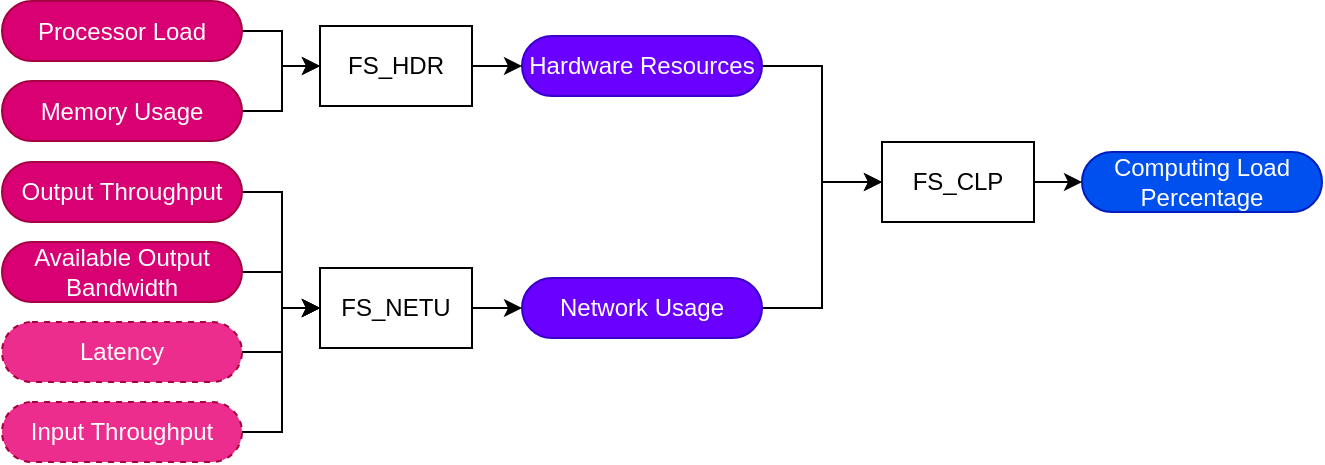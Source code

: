 <mxfile version="24.4.0" type="device">
  <diagram name="Page-1" id="k99TSKJfoNGT4C4ARBOw">
    <mxGraphModel dx="734" dy="473" grid="0" gridSize="10" guides="1" tooltips="1" connect="1" arrows="1" fold="1" page="1" pageScale="1" pageWidth="827" pageHeight="1169" math="0" shadow="0">
      <root>
        <mxCell id="0" />
        <mxCell id="1" parent="0" />
        <mxCell id="4F5iY0-6VZq2lURtkEXa-8" style="edgeStyle=orthogonalEdgeStyle;rounded=0;orthogonalLoop=1;jettySize=auto;html=1;entryX=0;entryY=0.5;entryDx=0;entryDy=0;" parent="1" source="CbytgTAqb2JmNf-wiuoh-1" target="4F5iY0-6VZq2lURtkEXa-3" edge="1">
          <mxGeometry relative="1" as="geometry" />
        </mxCell>
        <mxCell id="CbytgTAqb2JmNf-wiuoh-1" value="Processor Load" style="rounded=1;whiteSpace=wrap;html=1;fillColor=#d80073;fontColor=#ffffff;strokeColor=#A50040;arcSize=50;" parent="1" vertex="1">
          <mxGeometry x="140" y="267.5" width="120" height="30" as="geometry" />
        </mxCell>
        <mxCell id="4F5iY0-6VZq2lURtkEXa-9" style="edgeStyle=orthogonalEdgeStyle;rounded=0;orthogonalLoop=1;jettySize=auto;html=1;" parent="1" source="CbytgTAqb2JmNf-wiuoh-2" target="4F5iY0-6VZq2lURtkEXa-3" edge="1">
          <mxGeometry relative="1" as="geometry" />
        </mxCell>
        <mxCell id="CbytgTAqb2JmNf-wiuoh-2" value="Memory Usage" style="rounded=1;whiteSpace=wrap;html=1;fillColor=#d80073;fontColor=#ffffff;strokeColor=#A50040;arcSize=50;" parent="1" vertex="1">
          <mxGeometry x="140" y="307.5" width="120" height="30" as="geometry" />
        </mxCell>
        <mxCell id="4F5iY0-6VZq2lURtkEXa-14" style="edgeStyle=orthogonalEdgeStyle;rounded=0;orthogonalLoop=1;jettySize=auto;html=1;entryX=0;entryY=0.5;entryDx=0;entryDy=0;" parent="1" source="CbytgTAqb2JmNf-wiuoh-3" target="4F5iY0-6VZq2lURtkEXa-5" edge="1">
          <mxGeometry relative="1" as="geometry" />
        </mxCell>
        <mxCell id="CbytgTAqb2JmNf-wiuoh-3" value="Hardware Resources" style="rounded=1;whiteSpace=wrap;html=1;fillColor=#6a00ff;fontColor=#ffffff;strokeColor=#3700CC;arcSize=50;" parent="1" vertex="1">
          <mxGeometry x="400" y="285" width="120" height="30" as="geometry" />
        </mxCell>
        <mxCell id="4F5iY0-6VZq2lURtkEXa-10" style="edgeStyle=orthogonalEdgeStyle;rounded=0;orthogonalLoop=1;jettySize=auto;html=1;" parent="1" source="CbytgTAqb2JmNf-wiuoh-4" target="4F5iY0-6VZq2lURtkEXa-4" edge="1">
          <mxGeometry relative="1" as="geometry">
            <Array as="points">
              <mxPoint x="280" y="363" />
              <mxPoint x="280" y="421" />
            </Array>
          </mxGeometry>
        </mxCell>
        <mxCell id="CbytgTAqb2JmNf-wiuoh-4" value="Output Throughput" style="rounded=1;whiteSpace=wrap;html=1;fillColor=#d80073;fontColor=#ffffff;strokeColor=#A50040;arcSize=50;" parent="1" vertex="1">
          <mxGeometry x="140" y="348" width="120" height="30" as="geometry" />
        </mxCell>
        <mxCell id="4F5iY0-6VZq2lURtkEXa-11" style="edgeStyle=orthogonalEdgeStyle;rounded=0;orthogonalLoop=1;jettySize=auto;html=1;" parent="1" source="CbytgTAqb2JmNf-wiuoh-5" target="4F5iY0-6VZq2lURtkEXa-4" edge="1">
          <mxGeometry relative="1" as="geometry" />
        </mxCell>
        <mxCell id="CbytgTAqb2JmNf-wiuoh-5" value="Available Output Bandwidth" style="rounded=1;whiteSpace=wrap;html=1;fillColor=#d80073;fontColor=#ffffff;strokeColor=#A50040;arcSize=50;" parent="1" vertex="1">
          <mxGeometry x="140" y="388" width="120" height="30" as="geometry" />
        </mxCell>
        <mxCell id="4F5iY0-6VZq2lURtkEXa-17" style="edgeStyle=orthogonalEdgeStyle;rounded=0;orthogonalLoop=1;jettySize=auto;html=1;entryX=0;entryY=0.5;entryDx=0;entryDy=0;" parent="1" source="CbytgTAqb2JmNf-wiuoh-6" target="4F5iY0-6VZq2lURtkEXa-5" edge="1">
          <mxGeometry relative="1" as="geometry" />
        </mxCell>
        <mxCell id="CbytgTAqb2JmNf-wiuoh-6" value="Network Usage" style="rounded=1;whiteSpace=wrap;html=1;fillColor=#6a00ff;fontColor=#ffffff;strokeColor=#3700CC;arcSize=50;" parent="1" vertex="1">
          <mxGeometry x="400" y="406" width="120" height="30" as="geometry" />
        </mxCell>
        <mxCell id="CbytgTAqb2JmNf-wiuoh-18" value="Computing Load Percentage" style="rounded=1;whiteSpace=wrap;html=1;fillColor=#0050ef;fontColor=#ffffff;strokeColor=#001DBC;arcSize=50;" parent="1" vertex="1">
          <mxGeometry x="680" y="343" width="120" height="30" as="geometry" />
        </mxCell>
        <mxCell id="aIjLziB07p5wBq-0JNts-4" style="edgeStyle=orthogonalEdgeStyle;rounded=0;orthogonalLoop=1;jettySize=auto;html=1;exitX=0.5;exitY=1;exitDx=0;exitDy=0;" parent="1" source="CbytgTAqb2JmNf-wiuoh-18" target="CbytgTAqb2JmNf-wiuoh-18" edge="1">
          <mxGeometry relative="1" as="geometry" />
        </mxCell>
        <mxCell id="4F5iY0-6VZq2lURtkEXa-12" style="edgeStyle=orthogonalEdgeStyle;rounded=0;orthogonalLoop=1;jettySize=auto;html=1;" parent="1" source="4F5iY0-6VZq2lURtkEXa-3" target="CbytgTAqb2JmNf-wiuoh-3" edge="1">
          <mxGeometry relative="1" as="geometry" />
        </mxCell>
        <mxCell id="4F5iY0-6VZq2lURtkEXa-3" value="FS_HDR" style="rounded=0;whiteSpace=wrap;html=1;" parent="1" vertex="1">
          <mxGeometry x="299" y="280" width="76" height="40" as="geometry" />
        </mxCell>
        <mxCell id="4F5iY0-6VZq2lURtkEXa-13" style="edgeStyle=orthogonalEdgeStyle;rounded=0;orthogonalLoop=1;jettySize=auto;html=1;" parent="1" source="4F5iY0-6VZq2lURtkEXa-4" target="CbytgTAqb2JmNf-wiuoh-6" edge="1">
          <mxGeometry relative="1" as="geometry" />
        </mxCell>
        <mxCell id="4F5iY0-6VZq2lURtkEXa-4" value="FS_NETU" style="rounded=0;whiteSpace=wrap;html=1;" parent="1" vertex="1">
          <mxGeometry x="299" y="401" width="76" height="40" as="geometry" />
        </mxCell>
        <mxCell id="4F5iY0-6VZq2lURtkEXa-16" style="edgeStyle=orthogonalEdgeStyle;rounded=0;orthogonalLoop=1;jettySize=auto;html=1;" parent="1" source="4F5iY0-6VZq2lURtkEXa-5" target="CbytgTAqb2JmNf-wiuoh-18" edge="1">
          <mxGeometry relative="1" as="geometry" />
        </mxCell>
        <mxCell id="4F5iY0-6VZq2lURtkEXa-5" value="FS_CLP" style="rounded=0;whiteSpace=wrap;html=1;" parent="1" vertex="1">
          <mxGeometry x="580" y="338" width="76" height="40" as="geometry" />
        </mxCell>
        <mxCell id="fCqAI-CUFDNMaS2O-LkJ-1" style="edgeStyle=orthogonalEdgeStyle;rounded=0;orthogonalLoop=1;jettySize=auto;html=1;entryX=0;entryY=0.5;entryDx=0;entryDy=0;" edge="1" parent="1" source="3Ao0etTLSMylvmA7m79J-1" target="4F5iY0-6VZq2lURtkEXa-4">
          <mxGeometry relative="1" as="geometry">
            <Array as="points">
              <mxPoint x="280" y="483" />
              <mxPoint x="280" y="421" />
            </Array>
          </mxGeometry>
        </mxCell>
        <mxCell id="3Ao0etTLSMylvmA7m79J-1" value="Input Throughput" style="rounded=1;whiteSpace=wrap;html=1;fillColor=#ED2D8D;strokeColor=#A50040;arcSize=50;fontColor=#ffffff;gradientColor=none;fillStyle=auto;glass=0;shadow=0;dashed=1;" parent="1" vertex="1">
          <mxGeometry x="140" y="468" width="120" height="30" as="geometry" />
        </mxCell>
        <mxCell id="3Ao0etTLSMylvmA7m79J-5" style="edgeStyle=orthogonalEdgeStyle;rounded=0;orthogonalLoop=1;jettySize=auto;html=1;entryX=0;entryY=0.5;entryDx=0;entryDy=0;" parent="1" source="3Ao0etTLSMylvmA7m79J-2" target="4F5iY0-6VZq2lURtkEXa-4" edge="1">
          <mxGeometry relative="1" as="geometry">
            <Array as="points">
              <mxPoint x="280" y="443" />
              <mxPoint x="280" y="421" />
            </Array>
          </mxGeometry>
        </mxCell>
        <mxCell id="3Ao0etTLSMylvmA7m79J-2" value="Latency" style="rounded=1;whiteSpace=wrap;html=1;fillColor=#ED2D8D;fontColor=#ffffff;strokeColor=#A50040;arcSize=50;dashed=1;" parent="1" vertex="1">
          <mxGeometry x="140" y="428" width="120" height="30" as="geometry" />
        </mxCell>
      </root>
    </mxGraphModel>
  </diagram>
</mxfile>
